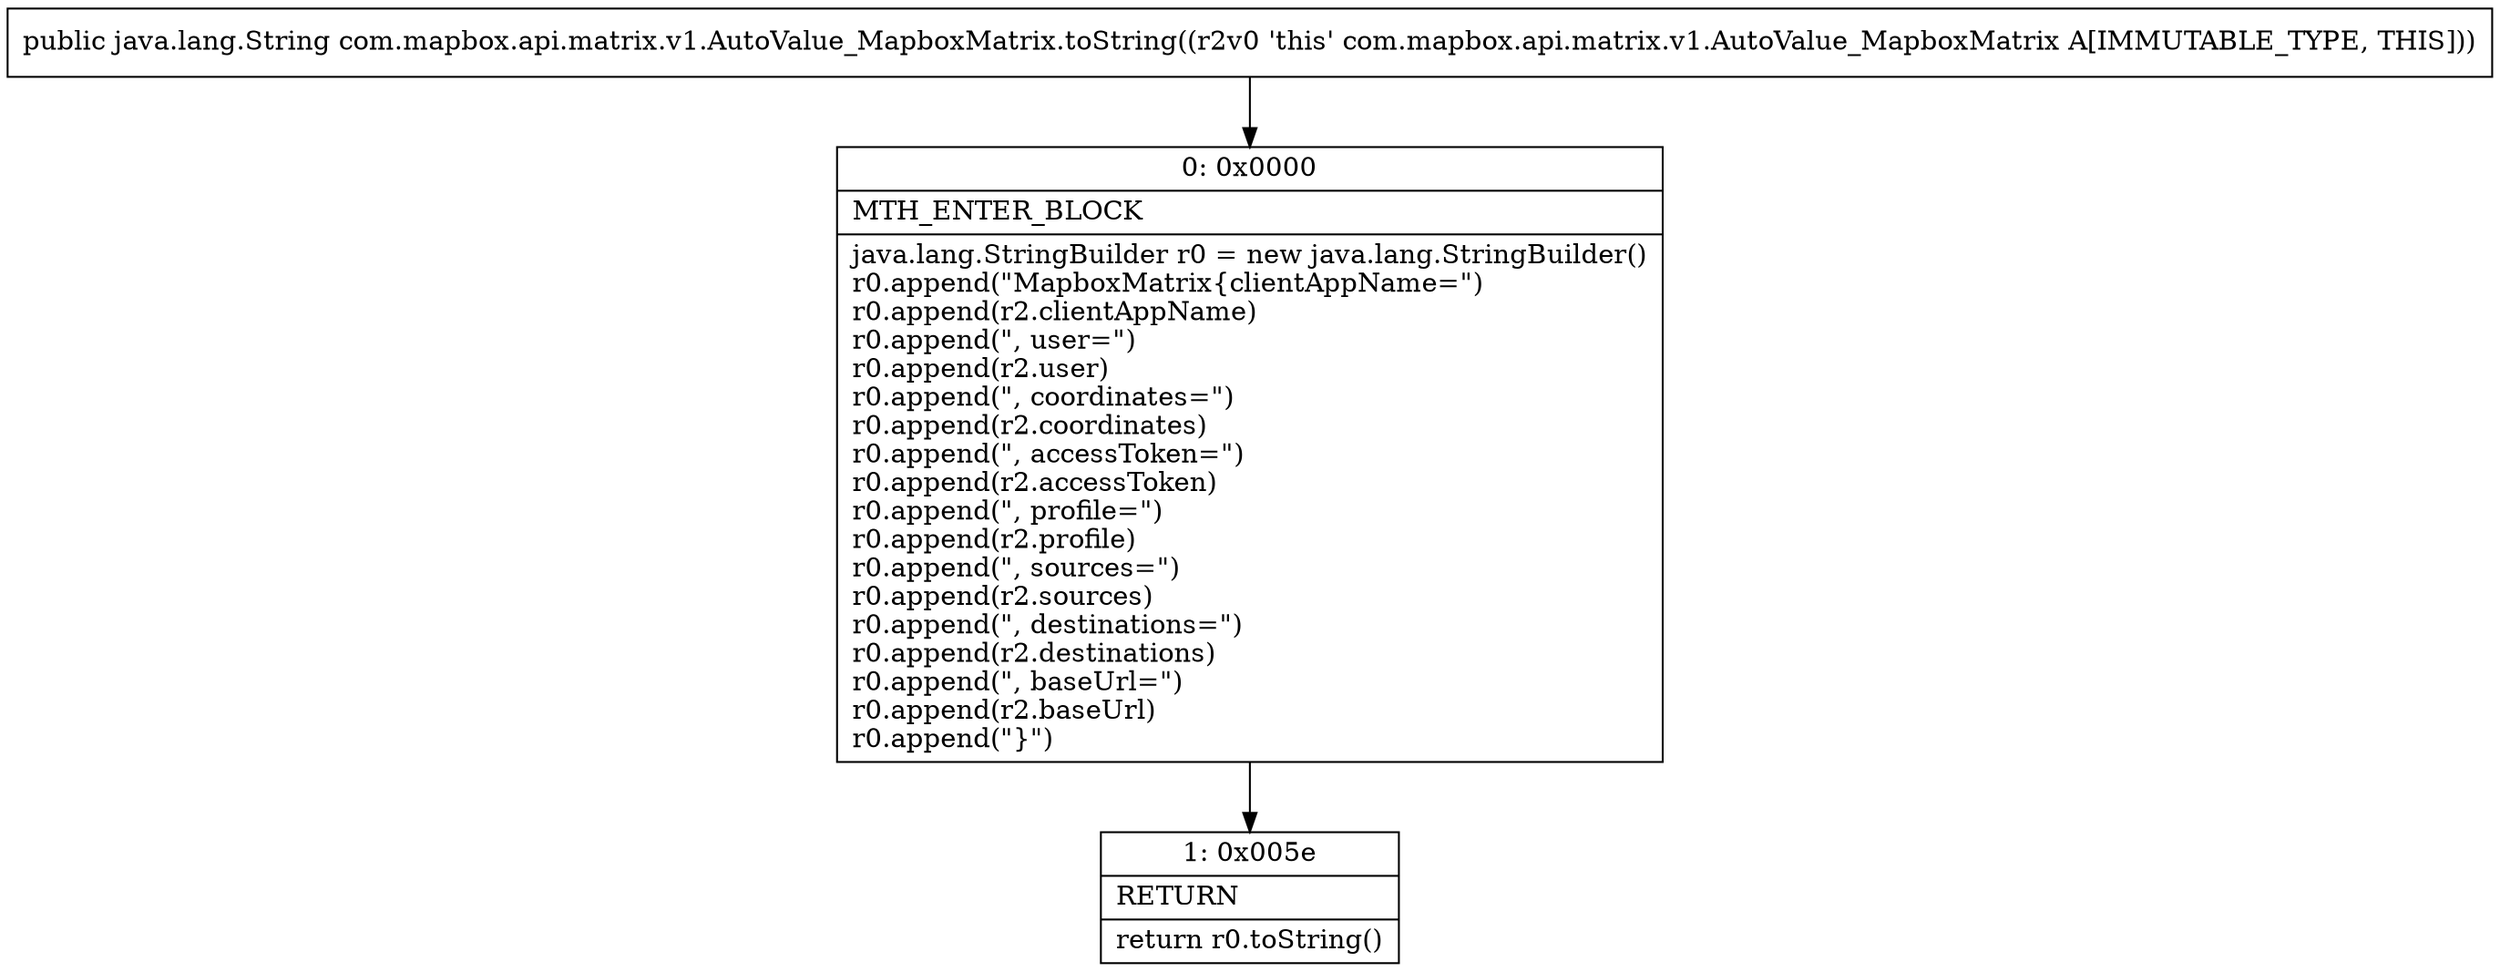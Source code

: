 digraph "CFG forcom.mapbox.api.matrix.v1.AutoValue_MapboxMatrix.toString()Ljava\/lang\/String;" {
Node_0 [shape=record,label="{0\:\ 0x0000|MTH_ENTER_BLOCK\l|java.lang.StringBuilder r0 = new java.lang.StringBuilder()\lr0.append(\"MapboxMatrix\{clientAppName=\")\lr0.append(r2.clientAppName)\lr0.append(\", user=\")\lr0.append(r2.user)\lr0.append(\", coordinates=\")\lr0.append(r2.coordinates)\lr0.append(\", accessToken=\")\lr0.append(r2.accessToken)\lr0.append(\", profile=\")\lr0.append(r2.profile)\lr0.append(\", sources=\")\lr0.append(r2.sources)\lr0.append(\", destinations=\")\lr0.append(r2.destinations)\lr0.append(\", baseUrl=\")\lr0.append(r2.baseUrl)\lr0.append(\"\}\")\l}"];
Node_1 [shape=record,label="{1\:\ 0x005e|RETURN\l|return r0.toString()\l}"];
MethodNode[shape=record,label="{public java.lang.String com.mapbox.api.matrix.v1.AutoValue_MapboxMatrix.toString((r2v0 'this' com.mapbox.api.matrix.v1.AutoValue_MapboxMatrix A[IMMUTABLE_TYPE, THIS])) }"];
MethodNode -> Node_0;
Node_0 -> Node_1;
}

